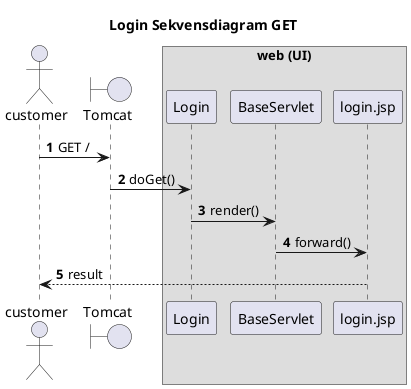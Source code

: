 @startuml

autonumber
Title Login Sekvensdiagram GET
actor customer

boundary Tomcat

customer -> Tomcat:GET /


box web (UI)
Tomcat -> Login:doGet()

Login -> BaseServlet:render()

BaseServlet -> login.jsp:forward()
end box

login.jsp --> customer:result

@enduml